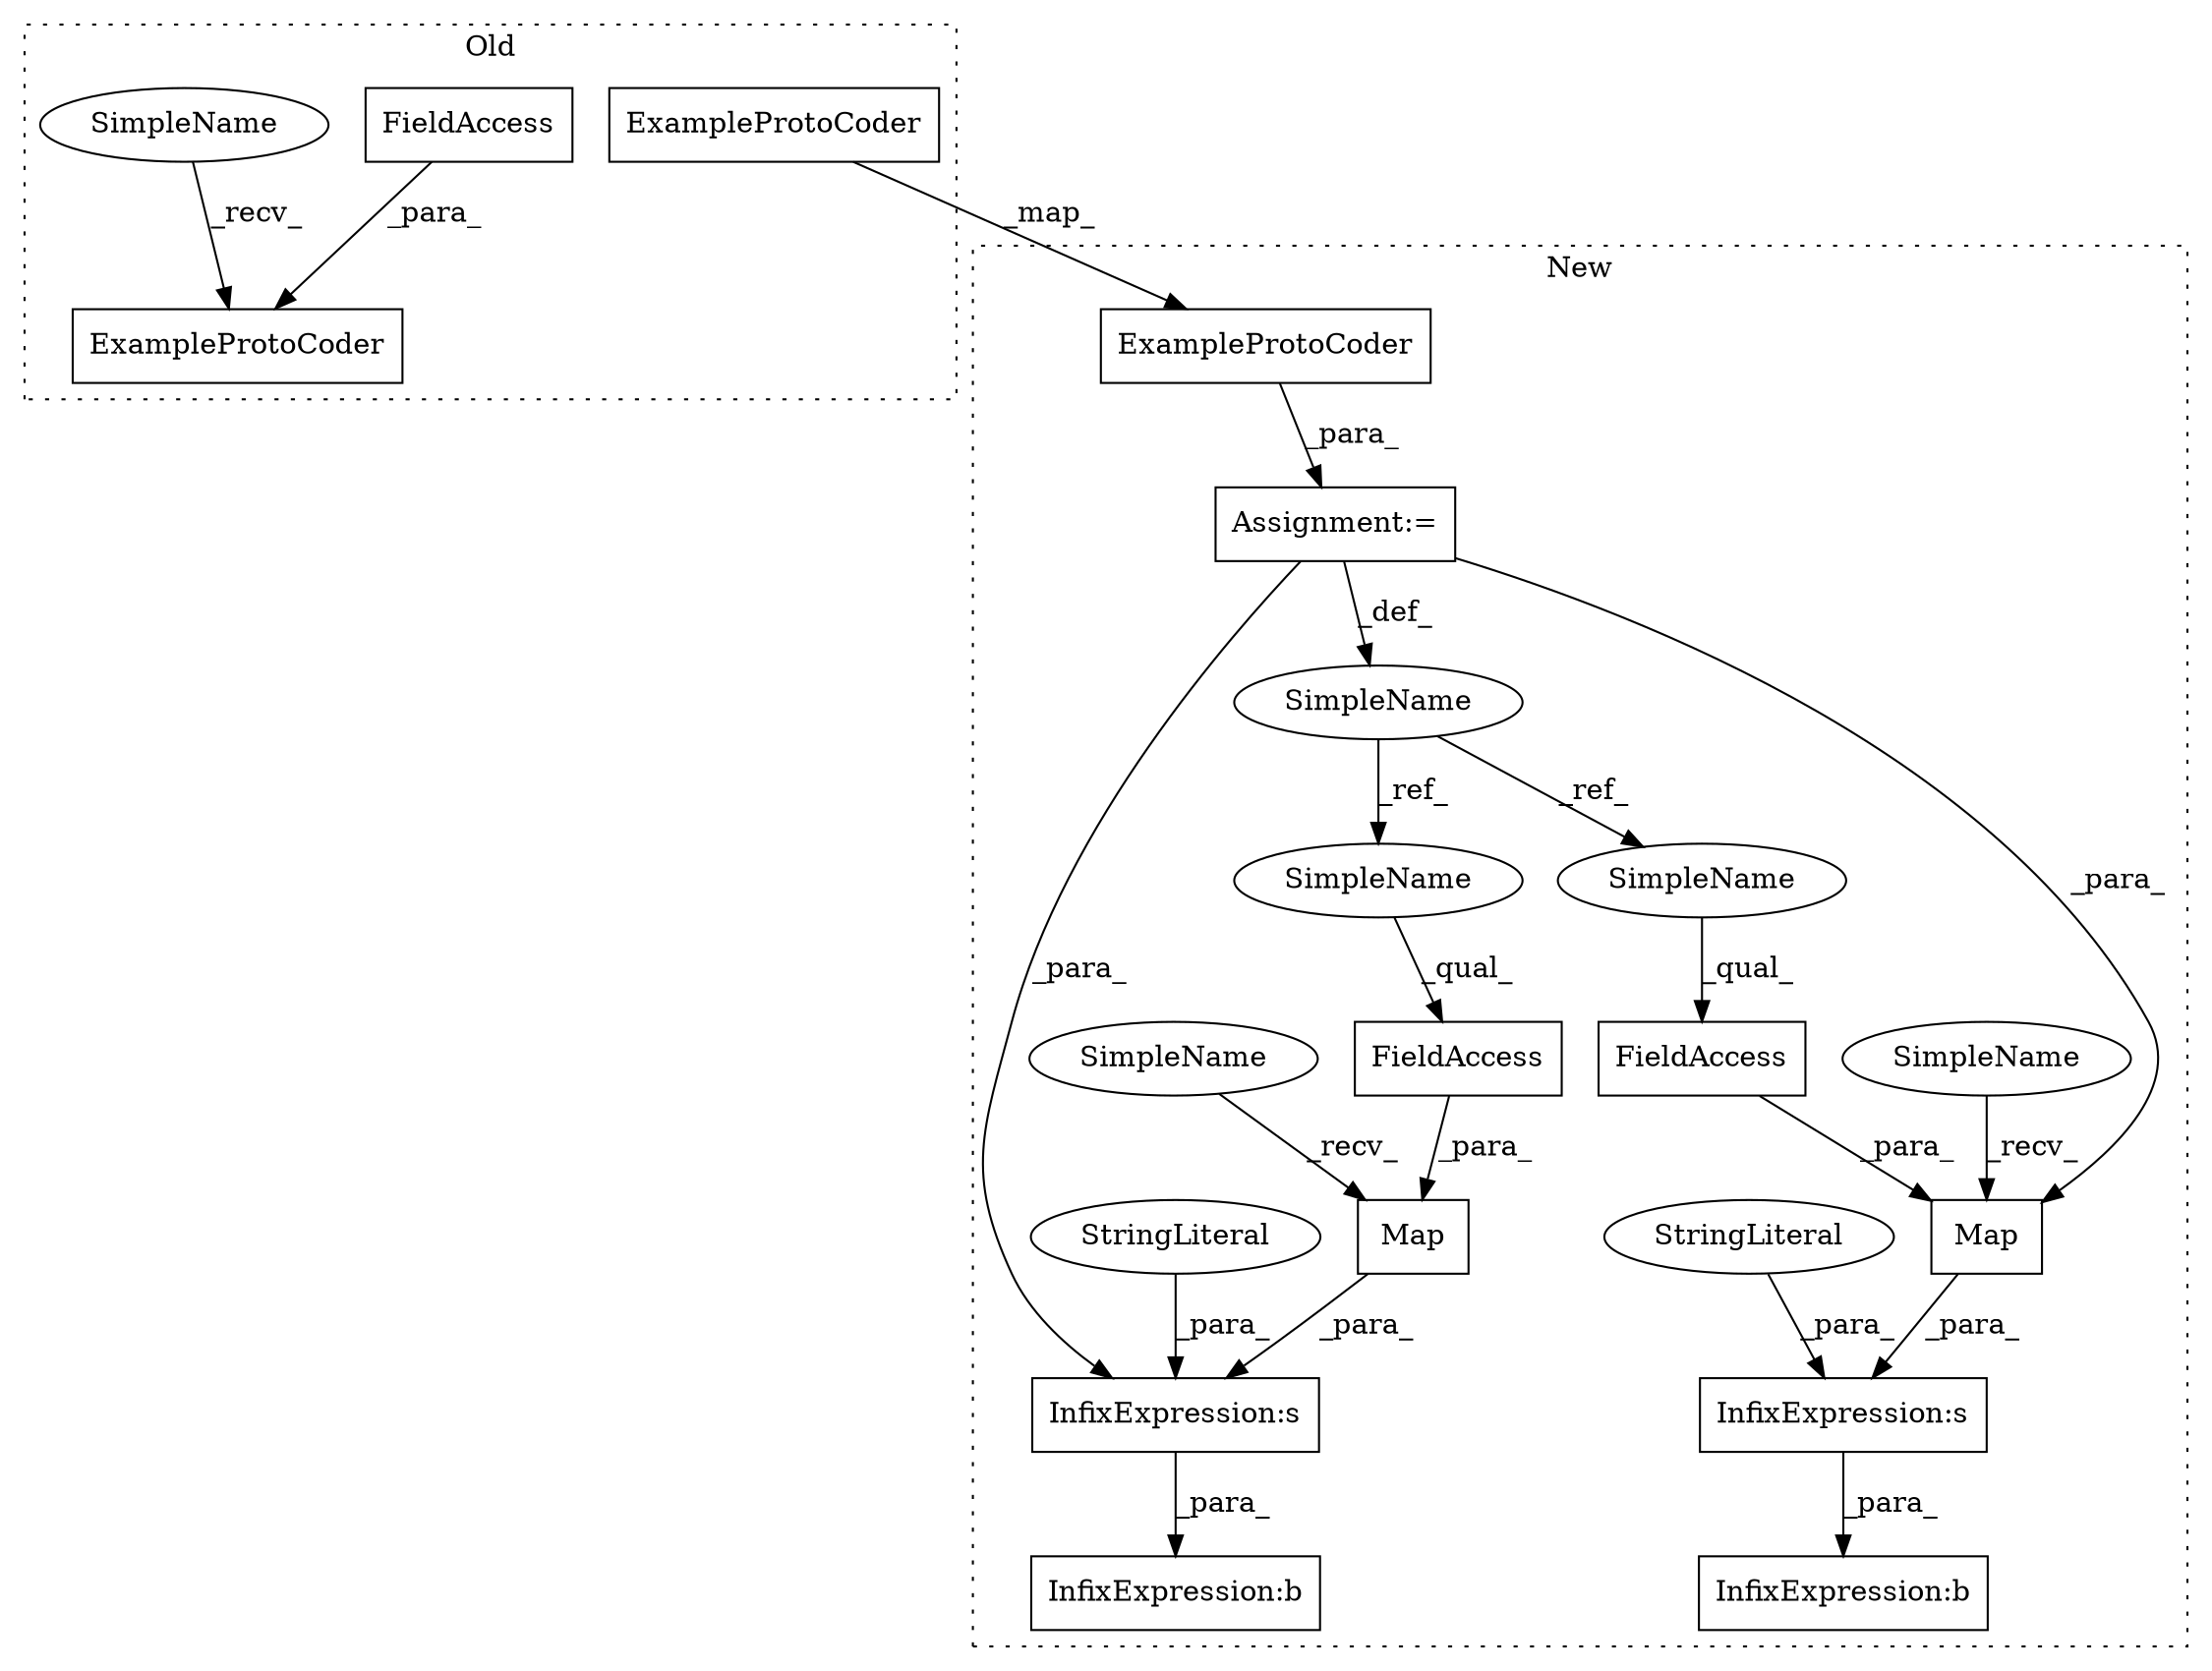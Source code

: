 digraph G {
subgraph cluster0 {
1 [label="ExampleProtoCoder" a="32" s="3923,3965" l="18,1" shape="box"];
8 [label="FieldAccess" a="22" s="3941" l="24" shape="box"];
9 [label="ExampleProtoCoder" a="32" s="3622,3664" l="18,1" shape="box"];
17 [label="SimpleName" a="42" s="3903" l="19" shape="ellipse"];
label = "Old";
style="dotted";
}
subgraph cluster1 {
2 [label="Map" a="32" s="3876,3892" l="4,1" shape="box"];
3 [label="InfixExpression:b" a="27" s="3840" l="3" shape="box"];
4 [label="InfixExpression:s" a="27" s="3860" l="4" shape="box"];
5 [label="FieldAccess" a="22" s="3880" l="12" shape="box"];
6 [label="SimpleName" a="42" s="3340" l="5" shape="ellipse"];
7 [label="FieldAccess" a="22" s="3585" l="12" shape="box"];
10 [label="ExampleProtoCoder" a="32" s="3366,3408" l="18,1" shape="box"];
11 [label="InfixExpression:b" a="27" s="3544" l="3" shape="box"];
12 [label="InfixExpression:s" a="27" s="3565" l="4" shape="box"];
13 [label="Map" a="32" s="3581,3597" l="4,1" shape="box"];
14 [label="StringLiteral" a="45" s="3548" l="17" shape="ellipse"];
15 [label="StringLiteral" a="45" s="3844" l="16" shape="ellipse"];
16 [label="Assignment:=" a="7" s="3345" l="1" shape="box"];
18 [label="SimpleName" a="42" s="3880" l="5" shape="ellipse"];
19 [label="SimpleName" a="42" s="3585" l="5" shape="ellipse"];
20 [label="SimpleName" a="42" s="3864" l="11" shape="ellipse"];
21 [label="SimpleName" a="42" s="3569" l="11" shape="ellipse"];
label = "New";
style="dotted";
}
2 -> 4 [label="_para_"];
4 -> 3 [label="_para_"];
5 -> 2 [label="_para_"];
6 -> 18 [label="_ref_"];
6 -> 19 [label="_ref_"];
7 -> 13 [label="_para_"];
8 -> 1 [label="_para_"];
9 -> 10 [label="_map_"];
10 -> 16 [label="_para_"];
12 -> 11 [label="_para_"];
13 -> 12 [label="_para_"];
14 -> 12 [label="_para_"];
15 -> 4 [label="_para_"];
16 -> 6 [label="_def_"];
16 -> 13 [label="_para_"];
16 -> 4 [label="_para_"];
17 -> 1 [label="_recv_"];
18 -> 5 [label="_qual_"];
19 -> 7 [label="_qual_"];
20 -> 2 [label="_recv_"];
21 -> 13 [label="_recv_"];
}